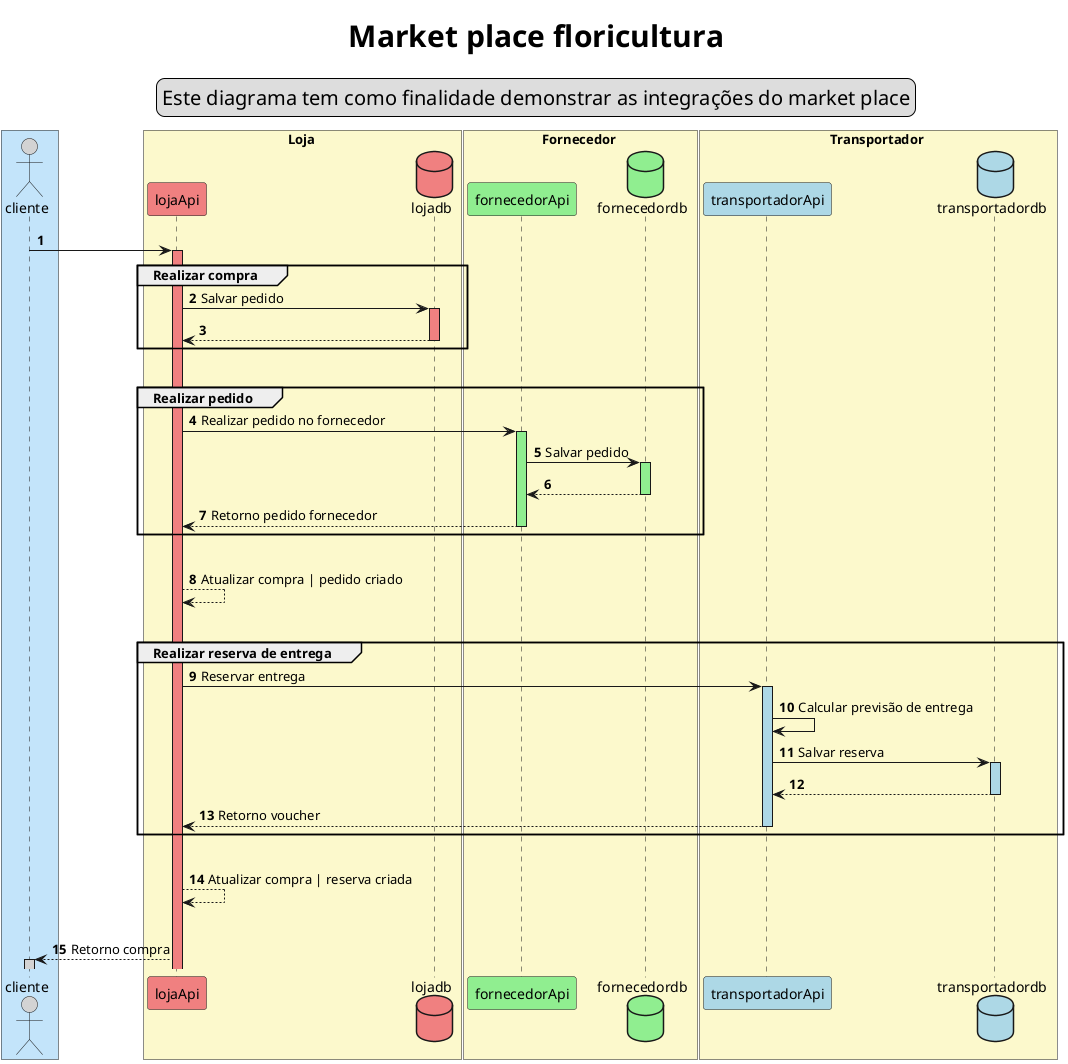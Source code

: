 @startuml
title <font size=30>Market place floricultura
legend top
<font size=20>Este diagrama tem como finalidade demonstrar as integrações do market place
end legend

box #c3e4fa
    actor cliente #LightGray
end box

box  Loja #fcf9cc
    participant lojaApi #LightCoral
    database lojadb #LightCoral
end box

box  Fornecedor #fcf9cc
    participant fornecedorApi #LightGreen
    database fornecedordb #LightGreen
end box

box  Transportador #fcf9cc
    participant transportadorApi #LightBlue
    database transportadordb #LightBlue
end box


autonumber

cliente -> lojaApi ++ #LightCoral

group Realizar compra
lojaApi -> lojadb ++ #LightCoral : Salvar pedido
lojadb --> lojaApi -- #LightCoral
end group
|||

group Realizar pedido
lojaApi -> fornecedorApi ++ #LightGreen : Realizar pedido no fornecedor
fornecedorApi -> fornecedordb ++ #LightGreen : Salvar pedido
fornecedordb --> fornecedorApi -- #LightGreen
fornecedorApi --> lojaApi -- #LightCoral : Retorno pedido fornecedor
end group
|||

lojaApi --> lojaApi  #LightCoral : Atualizar compra | pedido criado
|||

group Realizar reserva de entrega
lojaApi -> transportadorApi ++ #LightBlue : Reservar entrega
transportadorApi -> transportadorApi #LightBlue : Calcular previsão de entrega
transportadorApi -> transportadordb ++ #LightBlue : Salvar reserva
transportadordb --> transportadorApi -- #LightBlue
transportadorApi --> lojaApi -- #LightCoral : Retorno voucher
end group
|||

lojaApi --> lojaApi  #LightCoral : Atualizar compra | reserva criada
|||

lojaApi --> cliente ++ #LightGray : Retorno compra


@enduml
